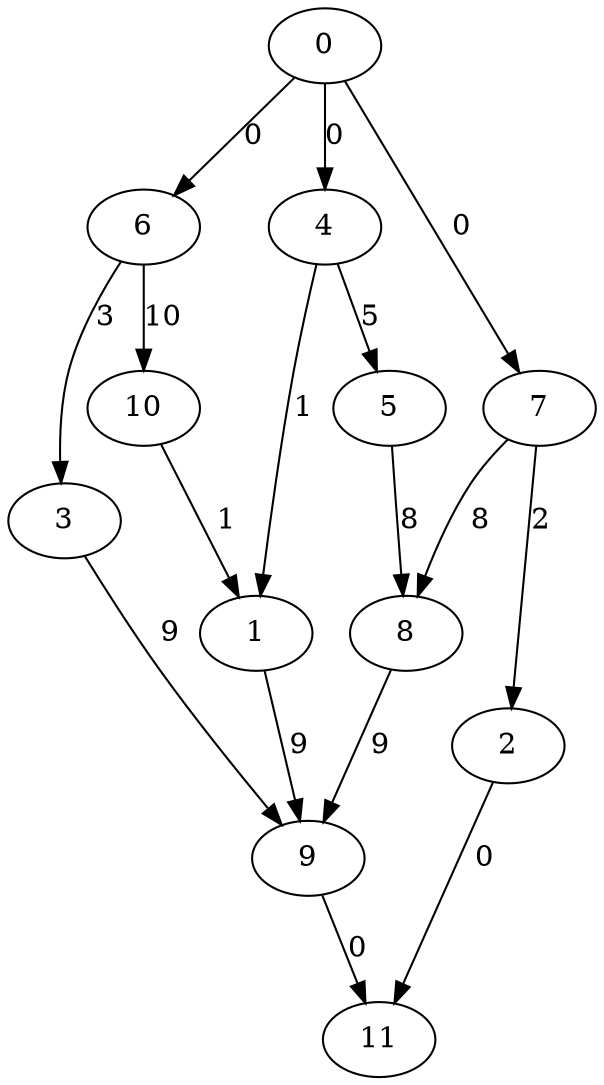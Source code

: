digraph {
    6;
    8;
    11;
    1;
    4;
    7;
    0;
    5;
    3;
    2;
    9;
    10;
    8 -> 9 [label=9];
    4 -> 1 [label=1];
    7 -> 8 [label=8];
    5 -> 8 [label=8];
    4 -> 5 [label=5];
    1 -> 9 [label=9];
    2 -> 11 [label=0];
    3 -> 9 [label=9];
    0 -> 6 [label=0];
    0 -> 7 [label=0];
    7 -> 2 [label=2];
    6 -> 3 [label=3];
    6 -> 10 [label=10];
    10 -> 1 [label=1];
    0 -> 4 [label=0];
    9 -> 11 [label=0];
}